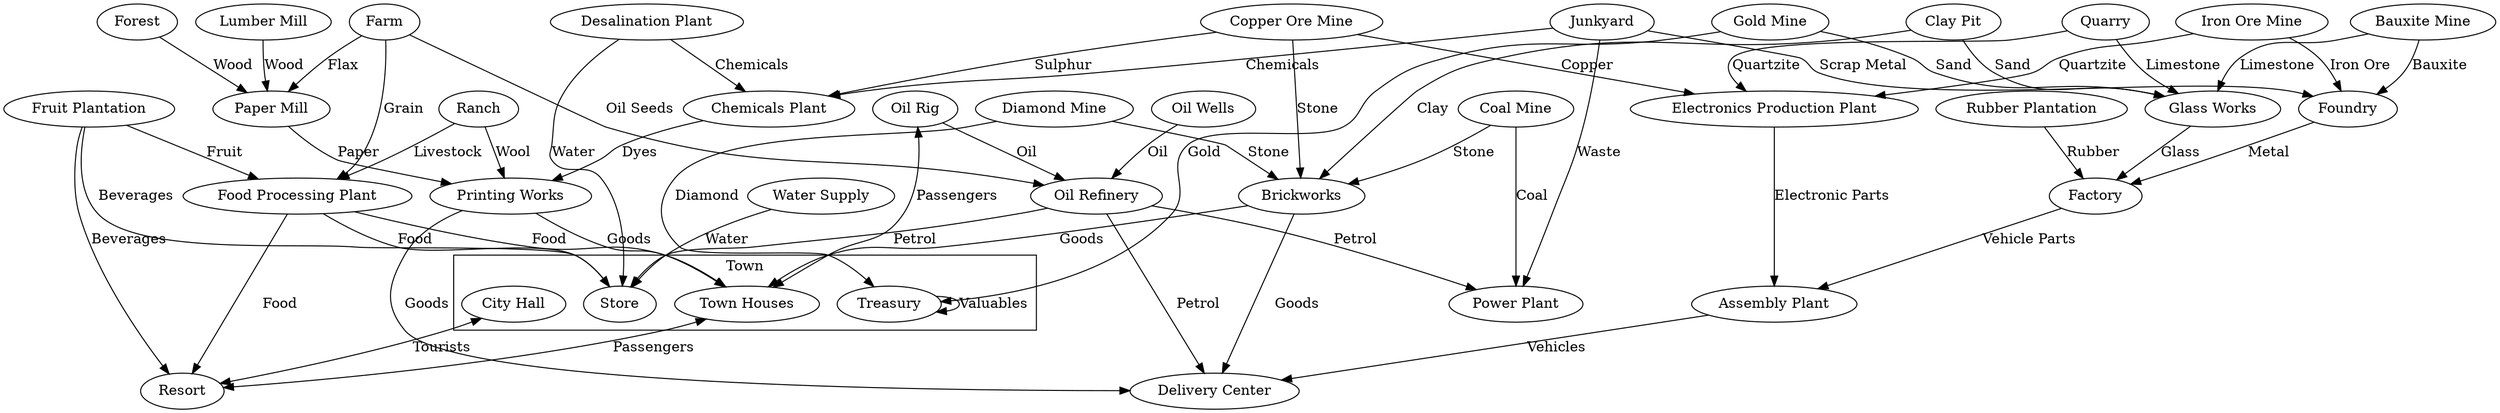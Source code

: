 strict digraph {
    compound=true
    subgraph cluster_city {
        label = "Town"
        "Town Houses" [ shape=ellipse]
        "Store"
        "Treasury"
        "City Hall"
    }
    "Resort"
    "Coal Mine" [ shape=ellipse]
    "Power Plant" [ shape=ellipse]
    "Coal Mine" -> "Power Plant" [ label = "Coal"]
    "Oil Wells" [ shape=ellipse]
    "Oil Rig" [ shape=ellipse]
    "Oil Refinery" [ shape=ellipse]
    "Oil Wells" -> "Oil Refinery" [label = Oil]
    "Oil Rig" -> "Oil Refinery" [label = Oil]
    "Farm" [ shape=ellipse]
    "Factory"
    "Forest"
    "Lumber Mill"
    "Iron Ore Mine"
    "Foundry"
    "Paper Mill"
    "Iron Ore Mine" -> "Foundry" [label = "Iron Ore"]
    "Lumber Mill" -> "Paper Mill" [label = "Wood"]
    Forest -> "Paper Mill" [label = "Wood"]
    Farm -> "Paper Mill"  [label = "Flax"]
    "Foundry" -> Factory [label = "Metal"]
    "Food Processing Plant"
    Farm -> "Food Processing Plant"  [label = "Grain"]
    "Food Processing Plant" -> "Town Houses" [label = "Food"]
    "Copper Ore Mine"
    "Fruit Plantation"
    "Oil Refinery" -> "Store" [label = "Petrol"]
    "Fruit Plantation" "Oil Refinery"
    "Fruit Plantation" -> "Food Processing Plant" [label = "Fruit"]
    "Food Processing Plant" -> "Resort" [label = "Food"]
    "Rubber Plantation"
    "Ranch"
    Ranch -> "Food Processing Plant" [label="Livestock"]
    "Oil Rig" -> "Town Houses"[label="Passengers", dir=both]
    "Water Supply"
    "Water Supply" -> "Store" [label="Water"]
    "Desalination Plant"
    "Desalination Plant" -> "Store" [label="Water"]
    "Gold Mine"
    "Diamond Mine"
    Treasury -> Treasury[label="Valuables"]
    "Food Processing Plant" -> "Store" [label="Food"]
    "Junkyard" -> "Foundry" [label="Scrap Metal"]
    "Fruit Plantation" "Store"
    "Fruit Plantation" -> "Resort" [label="Beverages"]
    "Oil Refinery" -> "Power Plant" [label="Petrol"]
    "Junkyard"
    "Desalination Plant" "Oil Refinery"
    "Junkyard" -> "Power Plant"[label="Waste"]
    "Gold Mine" -> Treasury[label="Gold"]
    "Diamond Mine" -> Treasury[label="Diamond"]
    "Chemicals Plant"
    "Copper Ore Mine" -> "Chemicals Plant"[label="Sulphur"]
    "Desalination Plant" -> "Chemicals Plant" [label="Chemicals"]
    Junkyard -> "Chemicals Plant" [label="Chemicals"]
    Farm -> "Oil Refinery" [label="Oil Seeds"]
    "Rubber Plantation" -> Factory [label=Rubber]
    "Printing Works"
    "Paper Mill" -> "Printing Works" [label=Paper]
    "Chemicals Plant" -> "Printing Works" [label=Dyes]
    "Printing Works" -> "Town Houses" [label=Goods]
    "Glass Works"
    "Gold Mine" -> "Glass Works" [label=Sand]
    "Glass Works" -> Factory [label=Glass]
    "Quarry"
    "Quarry" -> "Glass Works" [label=Limestone]
    "Fruit Plantation" -> Store [label=Beverages]
    Ranch -> "Printing Works" [label=Wool]
    "Assembly Plant"
    "Electronics Production Plant"
    "Electronics Production Plant" -> "Assembly Plant" [label="Electronic Parts"]
    Factory -> "Assembly Plant" [label="Vehicle Parts"]
    "Copper Ore Mine" -> "Electronics Production Plant" [label=Copper]
    "Brickworks"
    "City Hall" -> Resort[label="Tourists", dir=both]
    "Town Houses" -> Resort [label="Passengers", dir=both]
    "Clay Pit"
    "Coal Mine" -> Brickworks [label=Stone]
    "Diamond Mine" -> Brickworks [label=Stone]
    "Iron Ore Mine" -> "Electronics Production Plant" [label=Quartzite]
    "Clay Pit" -> Brickworks [label=Clay]
    Brickworks -> "Town Houses" [label=Goods]
    "Clay Pit" -> "Glass Works" [label=Sand]
    Quarry -> "Electronics Production Plant" [label=Quartzite]
    "Bauxite Mine"
    "Bauxite Mine" -> "Foundry" [label=Bauxite]
    "Bauxite Mine" -> "Glass Works" [label=Limestone]
    "Copper Ore Mine" -> Brickworks [label=Stone]
    "Delivery Center"
    "Assembly Plant" -> "Delivery Center" [label=Vehicles]
    Brickworks -> "Delivery Center" [label=Goods]
    "Printing Works" -> "Delivery Center" [label=Goods]
    "Oil Refinery" -> "Delivery Center" [label=Petrol]
}